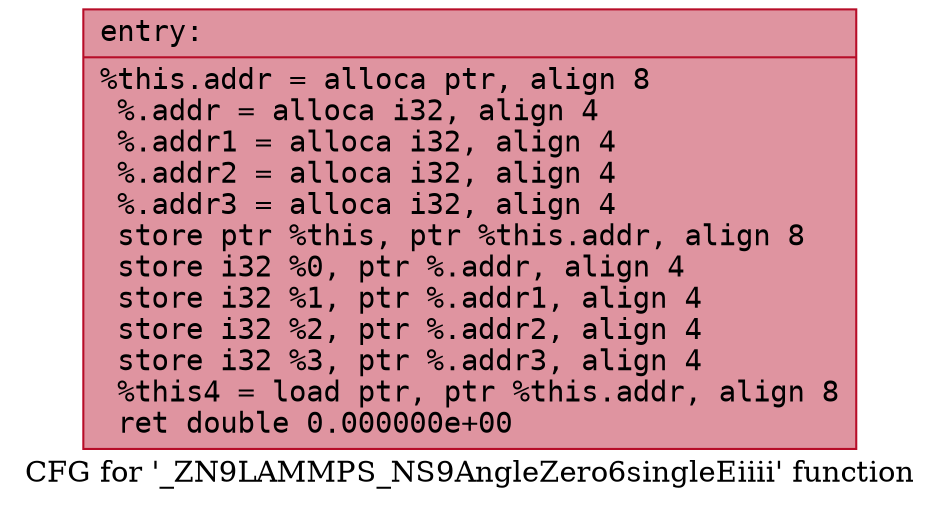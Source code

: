 digraph "CFG for '_ZN9LAMMPS_NS9AngleZero6singleEiiii' function" {
	label="CFG for '_ZN9LAMMPS_NS9AngleZero6singleEiiii' function";

	Node0x55d6952c8030 [shape=record,color="#b70d28ff", style=filled, fillcolor="#b70d2870" fontname="Courier",label="{entry:\l|  %this.addr = alloca ptr, align 8\l  %.addr = alloca i32, align 4\l  %.addr1 = alloca i32, align 4\l  %.addr2 = alloca i32, align 4\l  %.addr3 = alloca i32, align 4\l  store ptr %this, ptr %this.addr, align 8\l  store i32 %0, ptr %.addr, align 4\l  store i32 %1, ptr %.addr1, align 4\l  store i32 %2, ptr %.addr2, align 4\l  store i32 %3, ptr %.addr3, align 4\l  %this4 = load ptr, ptr %this.addr, align 8\l  ret double 0.000000e+00\l}"];
}

